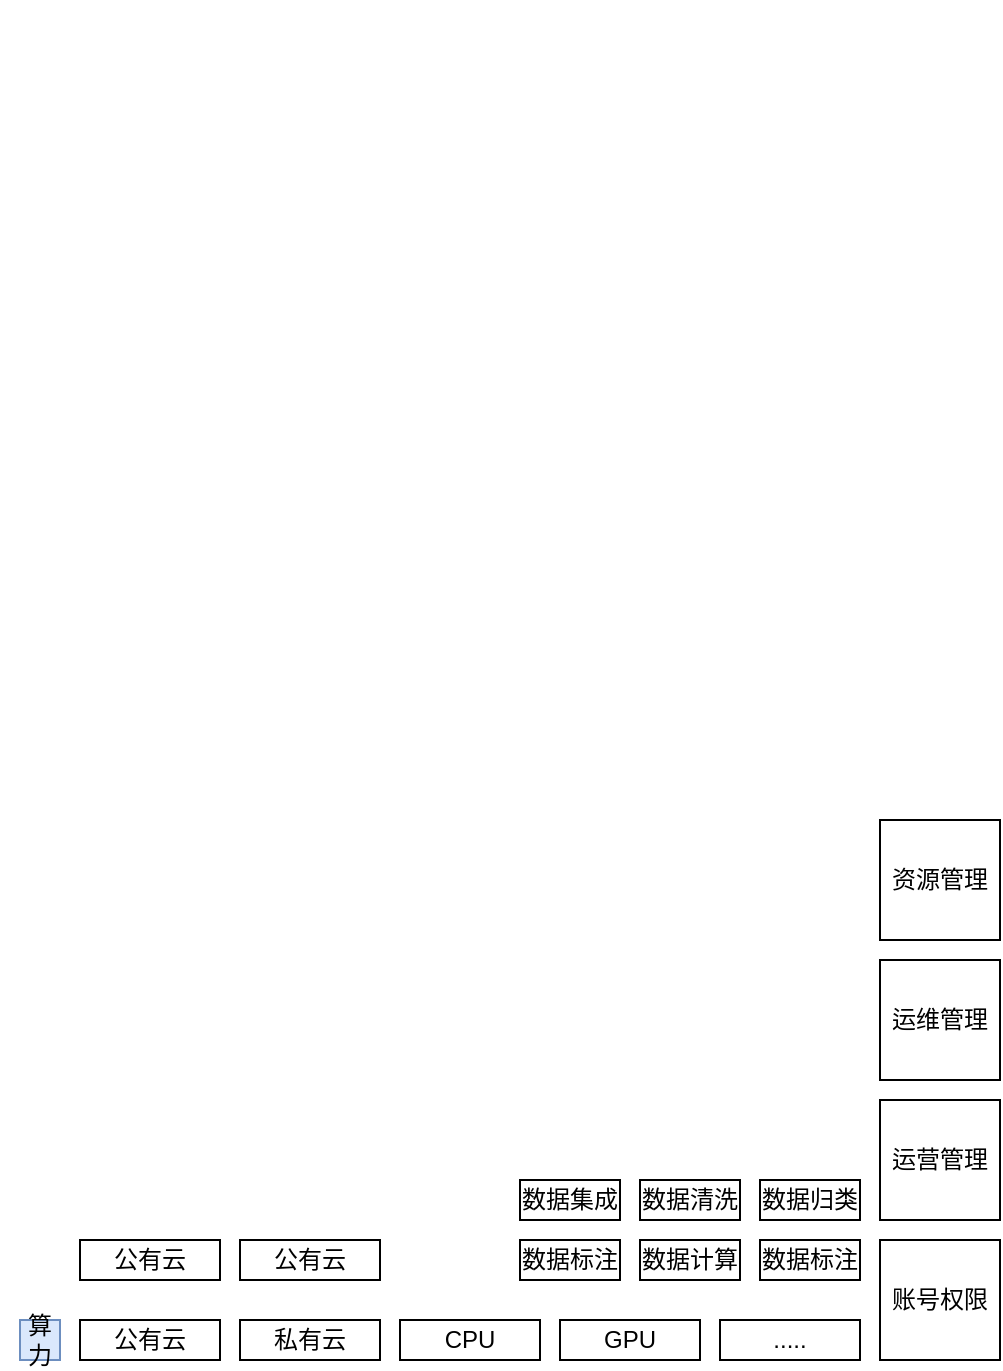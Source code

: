 <mxfile version="14.9.6" type="github">
  <diagram id="Ht1M8jgEwFfnCIfOTk4-" name="Page-1">
    <mxGraphModel dx="1505" dy="455" grid="1" gridSize="10" guides="1" tooltips="1" connect="1" arrows="1" fold="1" page="1" pageScale="1" pageWidth="827" pageHeight="1169" math="0" shadow="0">
      <root>
        <mxCell id="0" />
        <mxCell id="1" parent="0" />
        <mxCell id="sR6iaG6ek7NB8Ki9UmXm-1" value="" style="shape=image;verticalLabelPosition=bottom;labelBackgroundColor=#ffffff;verticalAlign=top;aspect=fixed;imageAspect=0;image=https://bce.bdstatic.com/p3m/common-service/uploads/AI%E4%B8%AD%E5%8F%B0-%E6%9E%B6%E6%9E%84%E5%9B%BE_edd81eb.png;" vertex="1" parent="1">
          <mxGeometry x="-580" y="350" width="498.21" height="320.96" as="geometry" />
        </mxCell>
        <mxCell id="sR6iaG6ek7NB8Ki9UmXm-3" value="公有云" style="rounded=0;whiteSpace=wrap;html=1;" vertex="1" parent="1">
          <mxGeometry x="-540" y="1010" width="70" height="20" as="geometry" />
        </mxCell>
        <mxCell id="sR6iaG6ek7NB8Ki9UmXm-4" value="私有云" style="rounded=0;whiteSpace=wrap;html=1;" vertex="1" parent="1">
          <mxGeometry x="-460" y="1010" width="70" height="20" as="geometry" />
        </mxCell>
        <mxCell id="sR6iaG6ek7NB8Ki9UmXm-5" value="CPU" style="rounded=0;whiteSpace=wrap;html=1;" vertex="1" parent="1">
          <mxGeometry x="-380" y="1010" width="70" height="20" as="geometry" />
        </mxCell>
        <mxCell id="sR6iaG6ek7NB8Ki9UmXm-6" value="GPU" style="rounded=0;whiteSpace=wrap;html=1;" vertex="1" parent="1">
          <mxGeometry x="-300" y="1010" width="70" height="20" as="geometry" />
        </mxCell>
        <mxCell id="sR6iaG6ek7NB8Ki9UmXm-7" value="&lt;div&gt;&lt;span&gt;.....&lt;/span&gt;&lt;/div&gt;" style="rounded=0;whiteSpace=wrap;html=1;align=center;" vertex="1" parent="1">
          <mxGeometry x="-220" y="1010" width="70" height="20" as="geometry" />
        </mxCell>
        <mxCell id="sR6iaG6ek7NB8Ki9UmXm-8" value="算力" style="rounded=0;whiteSpace=wrap;html=1;fillColor=#dae8fc;strokeColor=#6c8ebf;" vertex="1" parent="1">
          <mxGeometry x="-570" y="1010" width="20" height="20" as="geometry" />
        </mxCell>
        <mxCell id="sR6iaG6ek7NB8Ki9UmXm-9" value="账号权限" style="whiteSpace=wrap;html=1;aspect=fixed;" vertex="1" parent="1">
          <mxGeometry x="-140" y="970" width="60" height="60" as="geometry" />
        </mxCell>
        <mxCell id="sR6iaG6ek7NB8Ki9UmXm-11" value="运营管理" style="whiteSpace=wrap;html=1;aspect=fixed;" vertex="1" parent="1">
          <mxGeometry x="-140" y="900" width="60" height="60" as="geometry" />
        </mxCell>
        <mxCell id="sR6iaG6ek7NB8Ki9UmXm-12" value="公有云" style="rounded=0;whiteSpace=wrap;html=1;" vertex="1" parent="1">
          <mxGeometry x="-540" y="970" width="70" height="20" as="geometry" />
        </mxCell>
        <mxCell id="sR6iaG6ek7NB8Ki9UmXm-13" value="公有云" style="rounded=0;whiteSpace=wrap;html=1;" vertex="1" parent="1">
          <mxGeometry x="-460" y="970" width="70" height="20" as="geometry" />
        </mxCell>
        <mxCell id="sR6iaG6ek7NB8Ki9UmXm-14" value="数据集成" style="rounded=0;whiteSpace=wrap;html=1;" vertex="1" parent="1">
          <mxGeometry x="-320" y="940" width="50" height="20" as="geometry" />
        </mxCell>
        <mxCell id="sR6iaG6ek7NB8Ki9UmXm-15" value="数据清洗" style="rounded=0;whiteSpace=wrap;html=1;" vertex="1" parent="1">
          <mxGeometry x="-260" y="940" width="50" height="20" as="geometry" />
        </mxCell>
        <mxCell id="sR6iaG6ek7NB8Ki9UmXm-16" value="数据归类" style="rounded=0;whiteSpace=wrap;html=1;" vertex="1" parent="1">
          <mxGeometry x="-200" y="940" width="50" height="20" as="geometry" />
        </mxCell>
        <mxCell id="sR6iaG6ek7NB8Ki9UmXm-17" value="数据标注" style="rounded=0;whiteSpace=wrap;html=1;" vertex="1" parent="1">
          <mxGeometry x="-320" y="970" width="50" height="20" as="geometry" />
        </mxCell>
        <mxCell id="sR6iaG6ek7NB8Ki9UmXm-18" value="数据计算" style="rounded=0;whiteSpace=wrap;html=1;" vertex="1" parent="1">
          <mxGeometry x="-260" y="970" width="50" height="20" as="geometry" />
        </mxCell>
        <mxCell id="sR6iaG6ek7NB8Ki9UmXm-19" value="数据标注" style="rounded=0;whiteSpace=wrap;html=1;" vertex="1" parent="1">
          <mxGeometry x="-200" y="970" width="50" height="20" as="geometry" />
        </mxCell>
        <mxCell id="sR6iaG6ek7NB8Ki9UmXm-21" value="运维管理" style="whiteSpace=wrap;html=1;aspect=fixed;" vertex="1" parent="1">
          <mxGeometry x="-140" y="830" width="60" height="60" as="geometry" />
        </mxCell>
        <mxCell id="sR6iaG6ek7NB8Ki9UmXm-22" value="资源管理" style="whiteSpace=wrap;html=1;aspect=fixed;" vertex="1" parent="1">
          <mxGeometry x="-140" y="760" width="60" height="60" as="geometry" />
        </mxCell>
      </root>
    </mxGraphModel>
  </diagram>
</mxfile>
